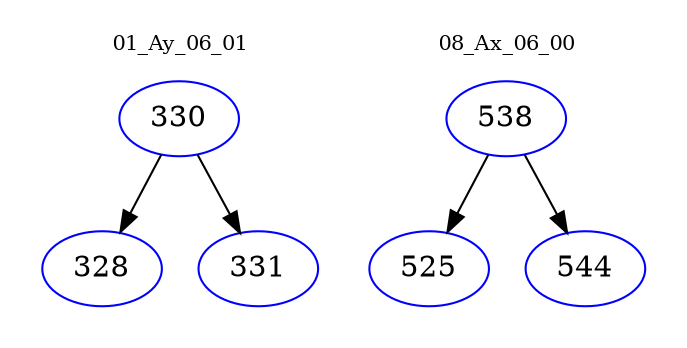 digraph{
subgraph cluster_0 {
color = white
label = "01_Ay_06_01";
fontsize=10;
T0_330 [label="330", color="blue"]
T0_330 -> T0_328 [color="black"]
T0_328 [label="328", color="blue"]
T0_330 -> T0_331 [color="black"]
T0_331 [label="331", color="blue"]
}
subgraph cluster_1 {
color = white
label = "08_Ax_06_00";
fontsize=10;
T1_538 [label="538", color="blue"]
T1_538 -> T1_525 [color="black"]
T1_525 [label="525", color="blue"]
T1_538 -> T1_544 [color="black"]
T1_544 [label="544", color="blue"]
}
}
